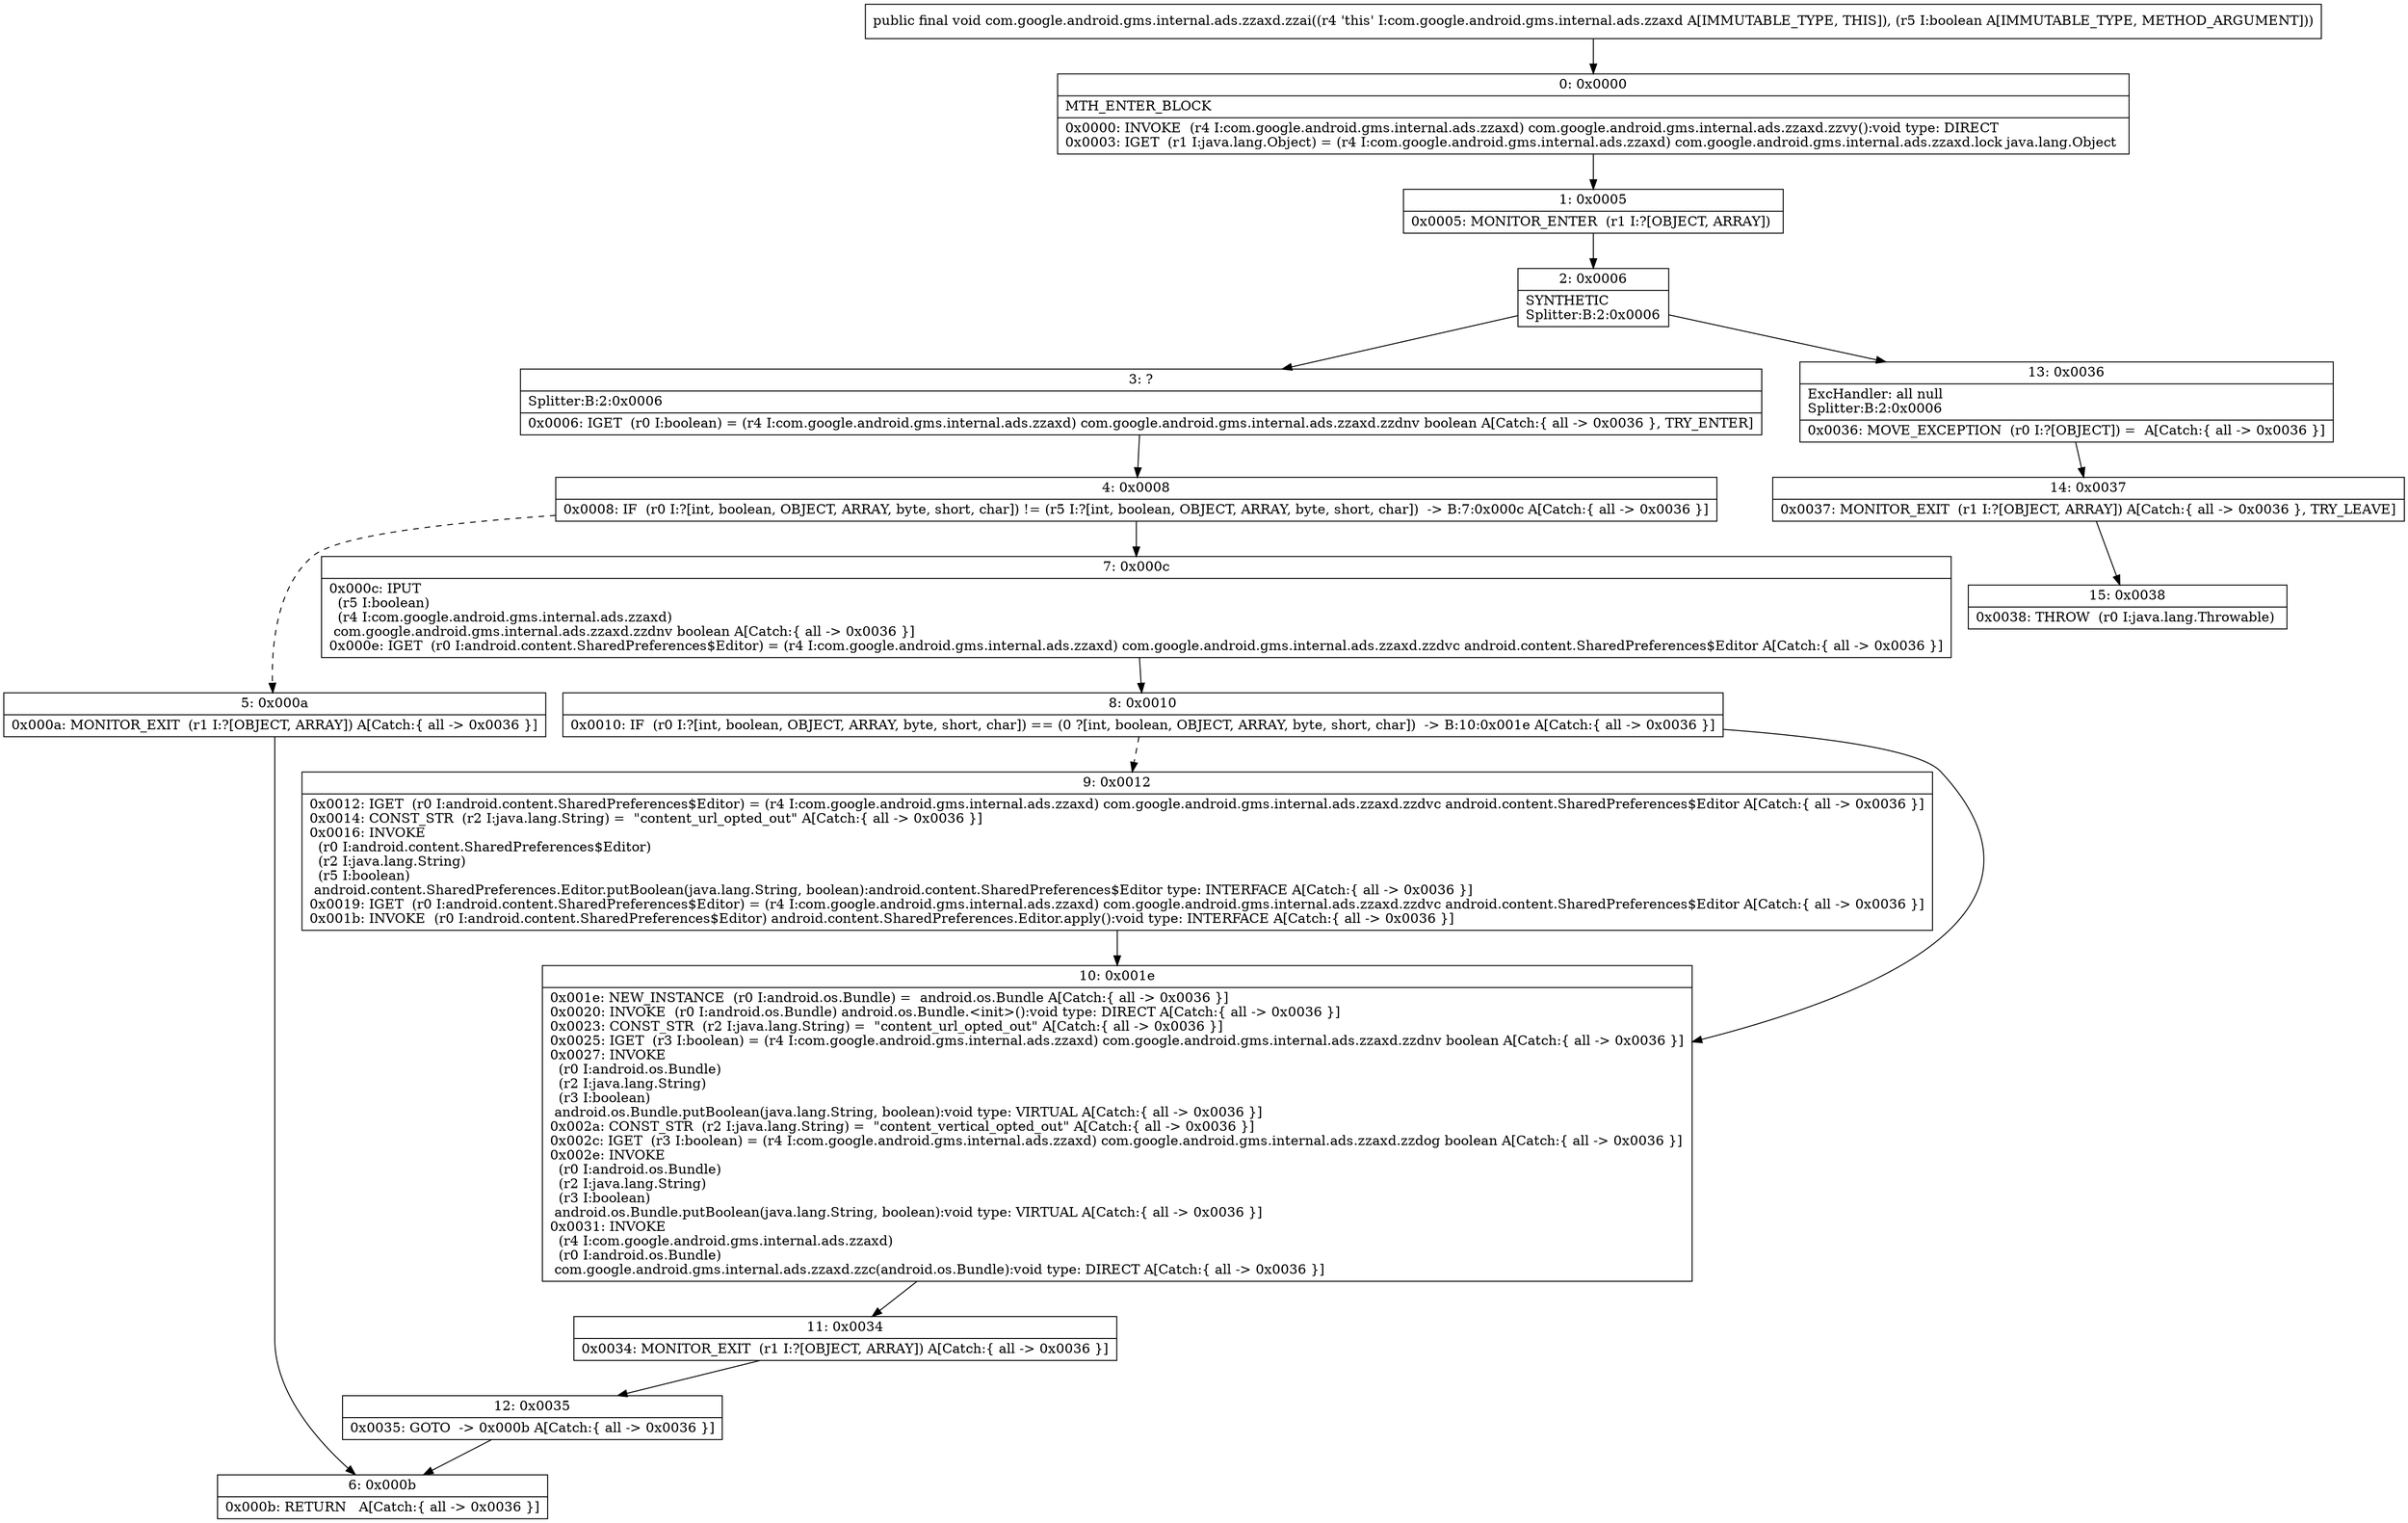 digraph "CFG forcom.google.android.gms.internal.ads.zzaxd.zzai(Z)V" {
Node_0 [shape=record,label="{0\:\ 0x0000|MTH_ENTER_BLOCK\l|0x0000: INVOKE  (r4 I:com.google.android.gms.internal.ads.zzaxd) com.google.android.gms.internal.ads.zzaxd.zzvy():void type: DIRECT \l0x0003: IGET  (r1 I:java.lang.Object) = (r4 I:com.google.android.gms.internal.ads.zzaxd) com.google.android.gms.internal.ads.zzaxd.lock java.lang.Object \l}"];
Node_1 [shape=record,label="{1\:\ 0x0005|0x0005: MONITOR_ENTER  (r1 I:?[OBJECT, ARRAY]) \l}"];
Node_2 [shape=record,label="{2\:\ 0x0006|SYNTHETIC\lSplitter:B:2:0x0006\l}"];
Node_3 [shape=record,label="{3\:\ ?|Splitter:B:2:0x0006\l|0x0006: IGET  (r0 I:boolean) = (r4 I:com.google.android.gms.internal.ads.zzaxd) com.google.android.gms.internal.ads.zzaxd.zzdnv boolean A[Catch:\{ all \-\> 0x0036 \}, TRY_ENTER]\l}"];
Node_4 [shape=record,label="{4\:\ 0x0008|0x0008: IF  (r0 I:?[int, boolean, OBJECT, ARRAY, byte, short, char]) != (r5 I:?[int, boolean, OBJECT, ARRAY, byte, short, char])  \-\> B:7:0x000c A[Catch:\{ all \-\> 0x0036 \}]\l}"];
Node_5 [shape=record,label="{5\:\ 0x000a|0x000a: MONITOR_EXIT  (r1 I:?[OBJECT, ARRAY]) A[Catch:\{ all \-\> 0x0036 \}]\l}"];
Node_6 [shape=record,label="{6\:\ 0x000b|0x000b: RETURN   A[Catch:\{ all \-\> 0x0036 \}]\l}"];
Node_7 [shape=record,label="{7\:\ 0x000c|0x000c: IPUT  \l  (r5 I:boolean)\l  (r4 I:com.google.android.gms.internal.ads.zzaxd)\l com.google.android.gms.internal.ads.zzaxd.zzdnv boolean A[Catch:\{ all \-\> 0x0036 \}]\l0x000e: IGET  (r0 I:android.content.SharedPreferences$Editor) = (r4 I:com.google.android.gms.internal.ads.zzaxd) com.google.android.gms.internal.ads.zzaxd.zzdvc android.content.SharedPreferences$Editor A[Catch:\{ all \-\> 0x0036 \}]\l}"];
Node_8 [shape=record,label="{8\:\ 0x0010|0x0010: IF  (r0 I:?[int, boolean, OBJECT, ARRAY, byte, short, char]) == (0 ?[int, boolean, OBJECT, ARRAY, byte, short, char])  \-\> B:10:0x001e A[Catch:\{ all \-\> 0x0036 \}]\l}"];
Node_9 [shape=record,label="{9\:\ 0x0012|0x0012: IGET  (r0 I:android.content.SharedPreferences$Editor) = (r4 I:com.google.android.gms.internal.ads.zzaxd) com.google.android.gms.internal.ads.zzaxd.zzdvc android.content.SharedPreferences$Editor A[Catch:\{ all \-\> 0x0036 \}]\l0x0014: CONST_STR  (r2 I:java.lang.String) =  \"content_url_opted_out\" A[Catch:\{ all \-\> 0x0036 \}]\l0x0016: INVOKE  \l  (r0 I:android.content.SharedPreferences$Editor)\l  (r2 I:java.lang.String)\l  (r5 I:boolean)\l android.content.SharedPreferences.Editor.putBoolean(java.lang.String, boolean):android.content.SharedPreferences$Editor type: INTERFACE A[Catch:\{ all \-\> 0x0036 \}]\l0x0019: IGET  (r0 I:android.content.SharedPreferences$Editor) = (r4 I:com.google.android.gms.internal.ads.zzaxd) com.google.android.gms.internal.ads.zzaxd.zzdvc android.content.SharedPreferences$Editor A[Catch:\{ all \-\> 0x0036 \}]\l0x001b: INVOKE  (r0 I:android.content.SharedPreferences$Editor) android.content.SharedPreferences.Editor.apply():void type: INTERFACE A[Catch:\{ all \-\> 0x0036 \}]\l}"];
Node_10 [shape=record,label="{10\:\ 0x001e|0x001e: NEW_INSTANCE  (r0 I:android.os.Bundle) =  android.os.Bundle A[Catch:\{ all \-\> 0x0036 \}]\l0x0020: INVOKE  (r0 I:android.os.Bundle) android.os.Bundle.\<init\>():void type: DIRECT A[Catch:\{ all \-\> 0x0036 \}]\l0x0023: CONST_STR  (r2 I:java.lang.String) =  \"content_url_opted_out\" A[Catch:\{ all \-\> 0x0036 \}]\l0x0025: IGET  (r3 I:boolean) = (r4 I:com.google.android.gms.internal.ads.zzaxd) com.google.android.gms.internal.ads.zzaxd.zzdnv boolean A[Catch:\{ all \-\> 0x0036 \}]\l0x0027: INVOKE  \l  (r0 I:android.os.Bundle)\l  (r2 I:java.lang.String)\l  (r3 I:boolean)\l android.os.Bundle.putBoolean(java.lang.String, boolean):void type: VIRTUAL A[Catch:\{ all \-\> 0x0036 \}]\l0x002a: CONST_STR  (r2 I:java.lang.String) =  \"content_vertical_opted_out\" A[Catch:\{ all \-\> 0x0036 \}]\l0x002c: IGET  (r3 I:boolean) = (r4 I:com.google.android.gms.internal.ads.zzaxd) com.google.android.gms.internal.ads.zzaxd.zzdog boolean A[Catch:\{ all \-\> 0x0036 \}]\l0x002e: INVOKE  \l  (r0 I:android.os.Bundle)\l  (r2 I:java.lang.String)\l  (r3 I:boolean)\l android.os.Bundle.putBoolean(java.lang.String, boolean):void type: VIRTUAL A[Catch:\{ all \-\> 0x0036 \}]\l0x0031: INVOKE  \l  (r4 I:com.google.android.gms.internal.ads.zzaxd)\l  (r0 I:android.os.Bundle)\l com.google.android.gms.internal.ads.zzaxd.zzc(android.os.Bundle):void type: DIRECT A[Catch:\{ all \-\> 0x0036 \}]\l}"];
Node_11 [shape=record,label="{11\:\ 0x0034|0x0034: MONITOR_EXIT  (r1 I:?[OBJECT, ARRAY]) A[Catch:\{ all \-\> 0x0036 \}]\l}"];
Node_12 [shape=record,label="{12\:\ 0x0035|0x0035: GOTO  \-\> 0x000b A[Catch:\{ all \-\> 0x0036 \}]\l}"];
Node_13 [shape=record,label="{13\:\ 0x0036|ExcHandler: all null\lSplitter:B:2:0x0006\l|0x0036: MOVE_EXCEPTION  (r0 I:?[OBJECT]) =  A[Catch:\{ all \-\> 0x0036 \}]\l}"];
Node_14 [shape=record,label="{14\:\ 0x0037|0x0037: MONITOR_EXIT  (r1 I:?[OBJECT, ARRAY]) A[Catch:\{ all \-\> 0x0036 \}, TRY_LEAVE]\l}"];
Node_15 [shape=record,label="{15\:\ 0x0038|0x0038: THROW  (r0 I:java.lang.Throwable) \l}"];
MethodNode[shape=record,label="{public final void com.google.android.gms.internal.ads.zzaxd.zzai((r4 'this' I:com.google.android.gms.internal.ads.zzaxd A[IMMUTABLE_TYPE, THIS]), (r5 I:boolean A[IMMUTABLE_TYPE, METHOD_ARGUMENT])) }"];
MethodNode -> Node_0;
Node_0 -> Node_1;
Node_1 -> Node_2;
Node_2 -> Node_3;
Node_2 -> Node_13;
Node_3 -> Node_4;
Node_4 -> Node_5[style=dashed];
Node_4 -> Node_7;
Node_5 -> Node_6;
Node_7 -> Node_8;
Node_8 -> Node_9[style=dashed];
Node_8 -> Node_10;
Node_9 -> Node_10;
Node_10 -> Node_11;
Node_11 -> Node_12;
Node_12 -> Node_6;
Node_13 -> Node_14;
Node_14 -> Node_15;
}

